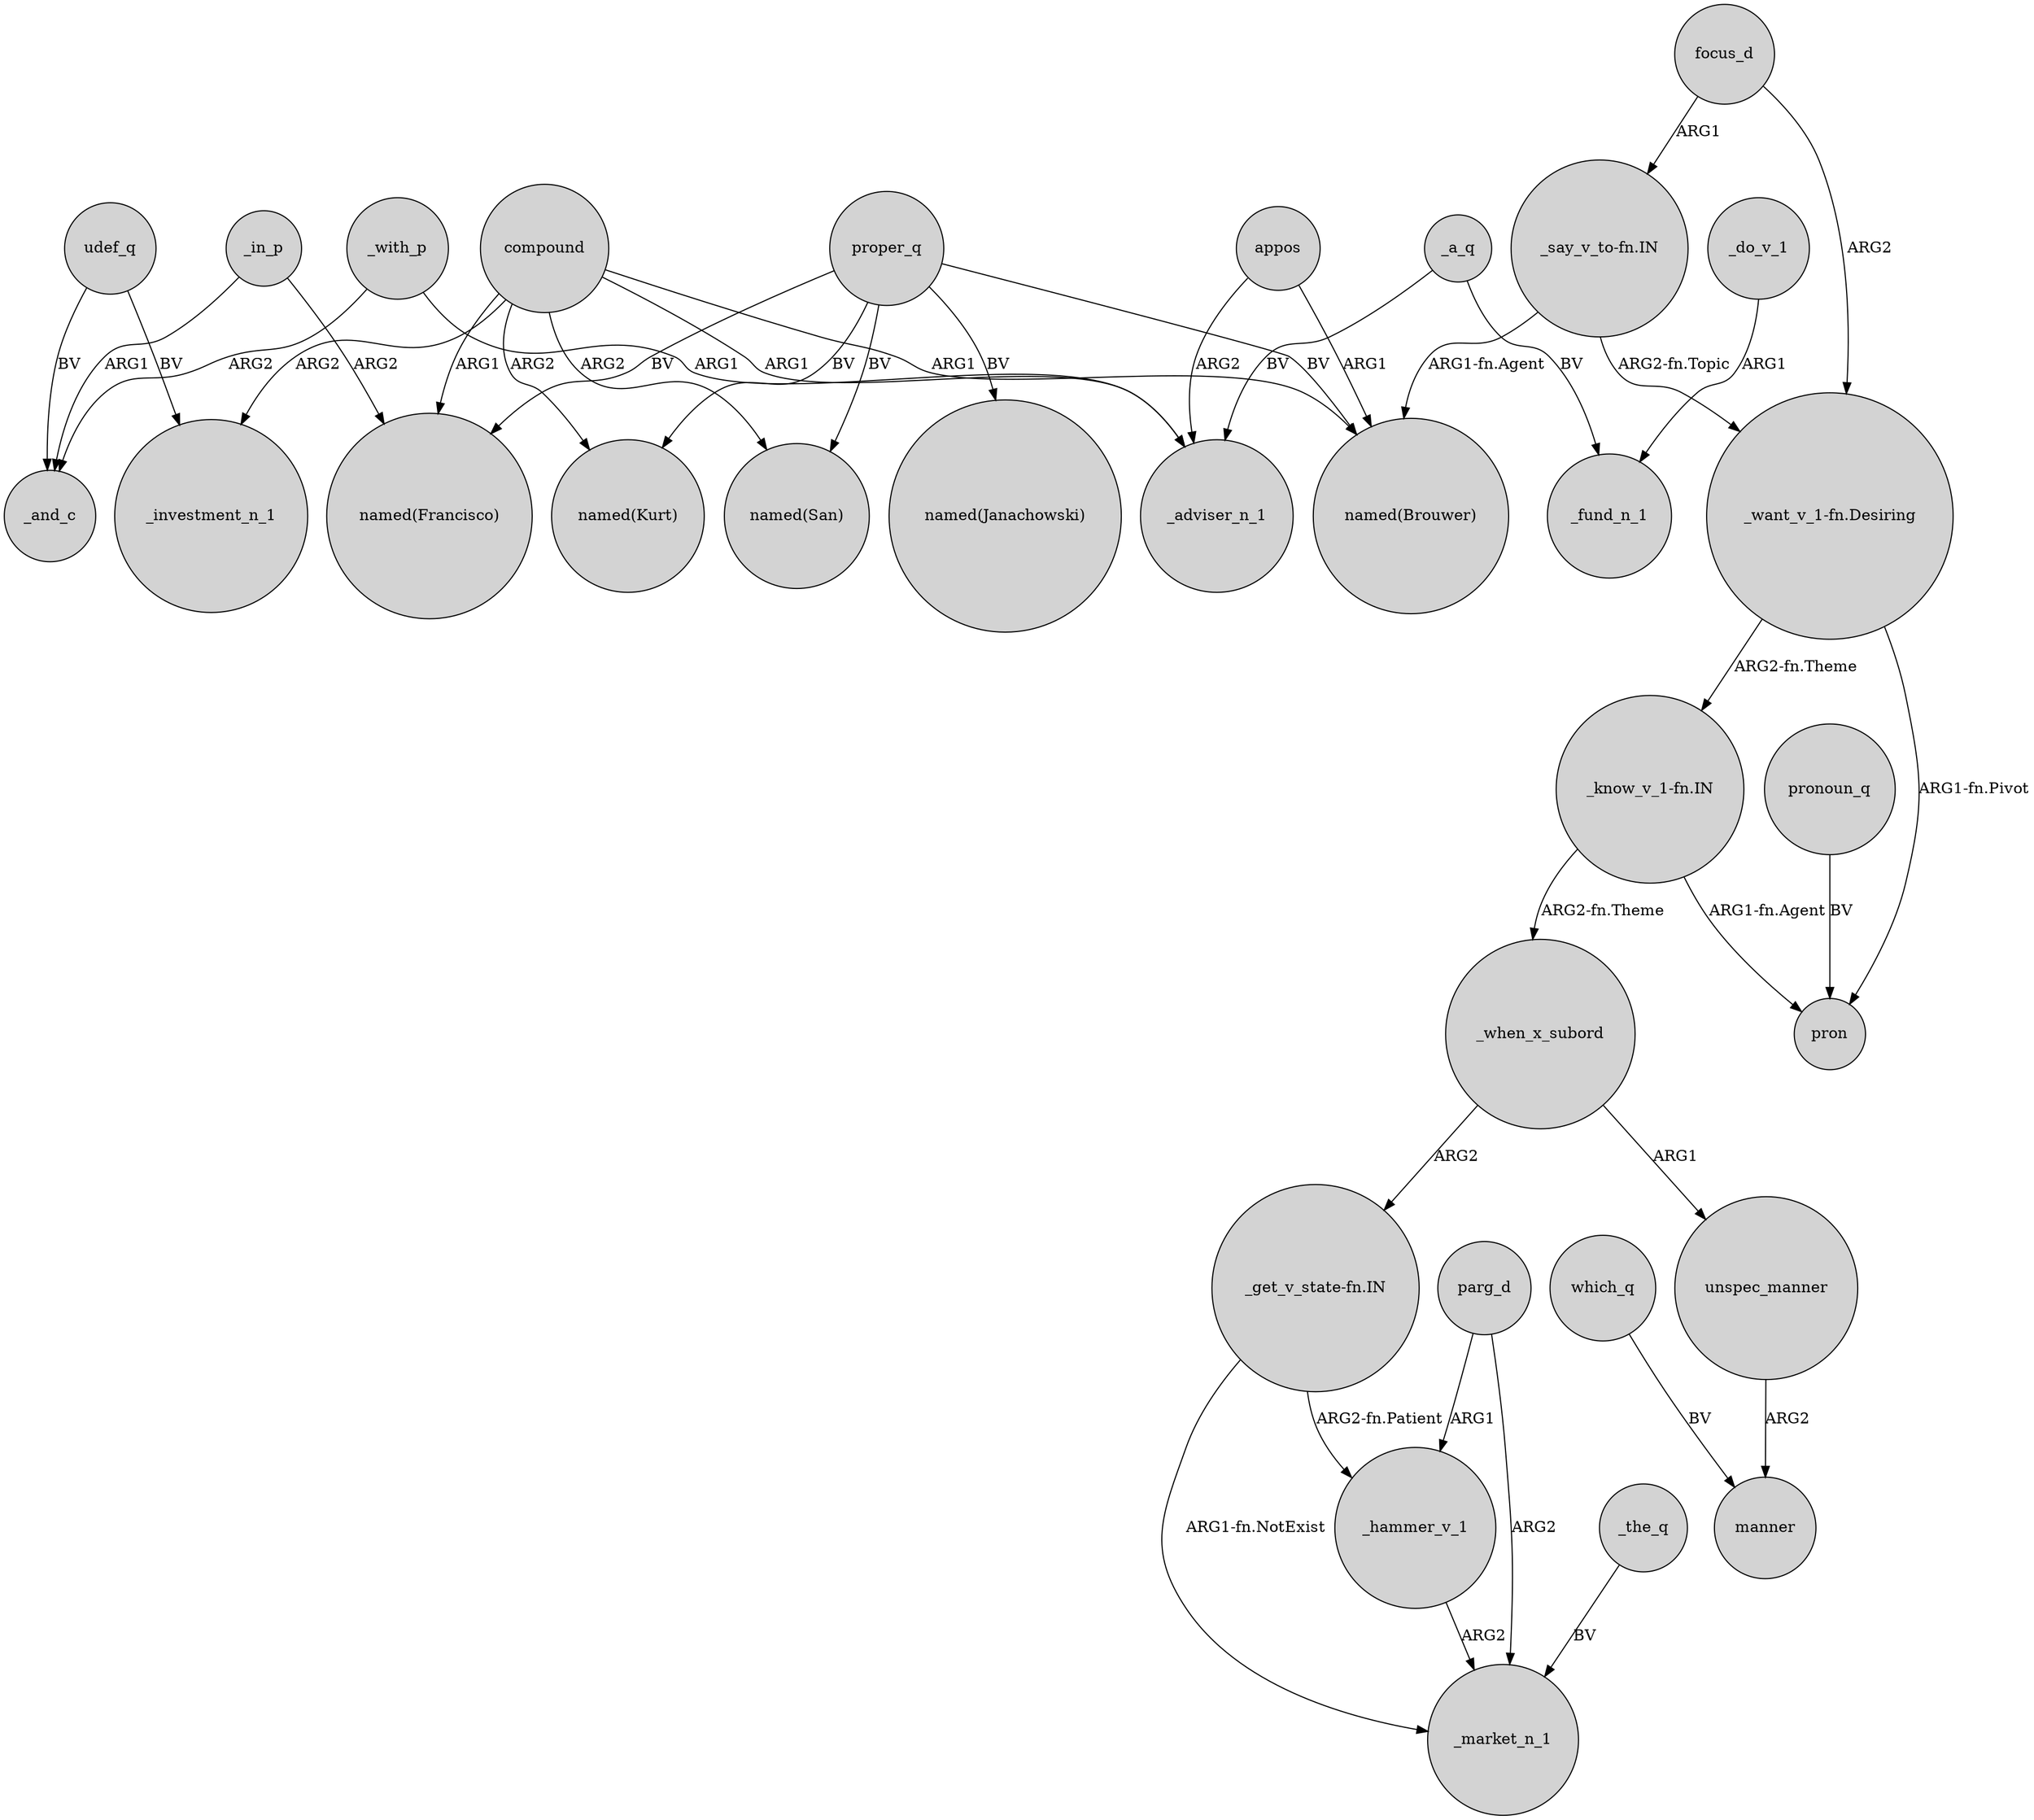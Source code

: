 digraph {
	node [shape=circle style=filled]
	_with_p -> _and_c [label=ARG2]
	compound -> "named(Brouwer)" [label=ARG1]
	proper_q -> "named(Francisco)" [label=BV]
	compound -> "named(San)" [label=ARG2]
	_hammer_v_1 -> _market_n_1 [label=ARG2]
	appos -> "named(Brouwer)" [label=ARG1]
	_a_q -> _adviser_n_1 [label=BV]
	"_want_v_1-fn.Desiring" -> pron [label="ARG1-fn.Pivot"]
	_when_x_subord -> "_get_v_state-fn.IN" [label=ARG2]
	proper_q -> "named(Brouwer)" [label=BV]
	compound -> _investment_n_1 [label=ARG2]
	"_know_v_1-fn.IN" -> pron [label="ARG1-fn.Agent"]
	which_q -> manner [label=BV]
	proper_q -> "named(Janachowski)" [label=BV]
	parg_d -> _market_n_1 [label=ARG2]
	"_know_v_1-fn.IN" -> _when_x_subord [label="ARG2-fn.Theme"]
	_a_q -> _fund_n_1 [label=BV]
	appos -> _adviser_n_1 [label=ARG2]
	pronoun_q -> pron [label=BV]
	focus_d -> "_want_v_1-fn.Desiring" [label=ARG2]
	compound -> _adviser_n_1 [label=ARG1]
	"_say_v_to-fn.IN" -> "named(Brouwer)" [label="ARG1-fn.Agent"]
	"_get_v_state-fn.IN" -> _hammer_v_1 [label="ARG2-fn.Patient"]
	_in_p -> "named(Francisco)" [label=ARG2]
	_do_v_1 -> _fund_n_1 [label=ARG1]
	proper_q -> "named(Kurt)" [label=BV]
	_with_p -> _adviser_n_1 [label=ARG1]
	_in_p -> _and_c [label=ARG1]
	compound -> "named(Francisco)" [label=ARG1]
	"_get_v_state-fn.IN" -> _market_n_1 [label="ARG1-fn.NotExist"]
	parg_d -> _hammer_v_1 [label=ARG1]
	udef_q -> _investment_n_1 [label=BV]
	"_say_v_to-fn.IN" -> "_want_v_1-fn.Desiring" [label="ARG2-fn.Topic"]
	proper_q -> "named(San)" [label=BV]
	_the_q -> _market_n_1 [label=BV]
	compound -> "named(Kurt)" [label=ARG2]
	udef_q -> _and_c [label=BV]
	unspec_manner -> manner [label=ARG2]
	"_want_v_1-fn.Desiring" -> "_know_v_1-fn.IN" [label="ARG2-fn.Theme"]
	_when_x_subord -> unspec_manner [label=ARG1]
	focus_d -> "_say_v_to-fn.IN" [label=ARG1]
}

